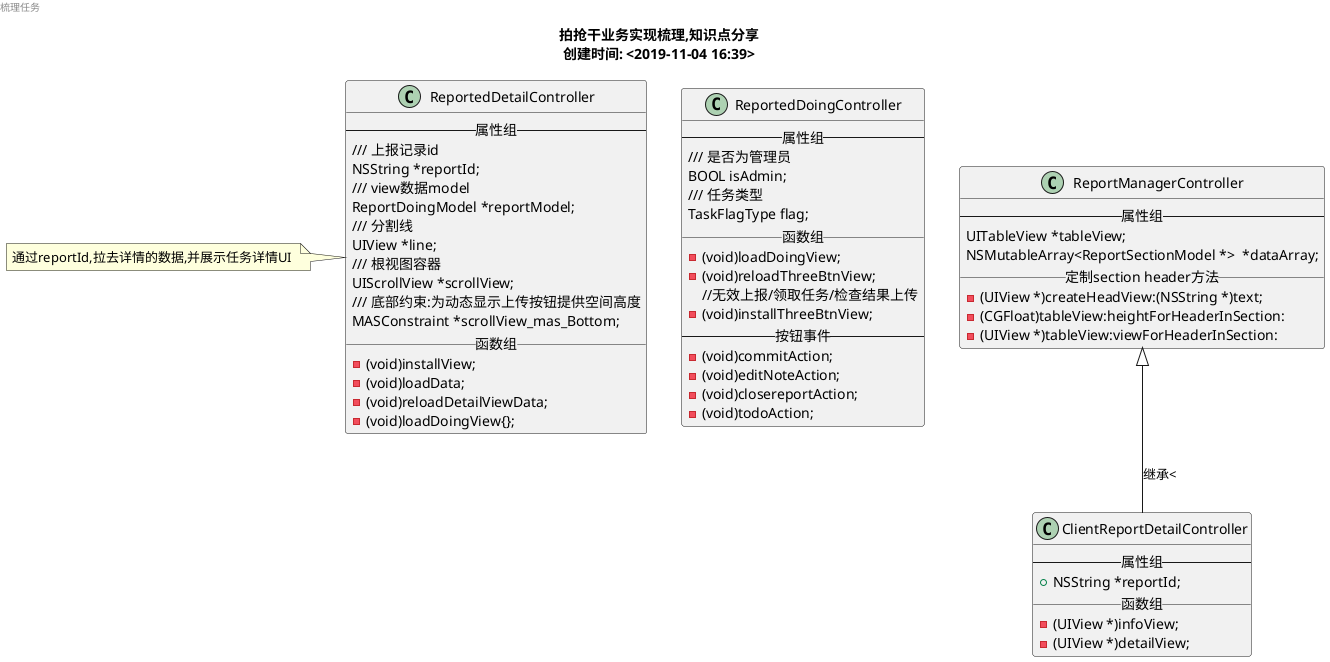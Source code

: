 #+BEGIN_SRC plantuml :file ~/Desktop/uml.png
@startuml
scale 1
page 1x1
title
        拍抢干业务实现梳理,知识点分享
        创建时间: <2019-11-04 16:39>
        endtitle
        left header
           梳理任务
        endheader
        class "ReportedDetailController" as detail {
                --属性组 --
                /// 上报记录id
                NSString *reportId;
                /// view数据model
                ReportDoingModel *reportModel;
                /// 分割线
                UIView *line;
                /// 根视图容器
                UIScrollView *scrollView;
                /// 底部约束:为动态显示上传按钮提供空间高度
                MASConstraint *scrollView_mas_Bottom;
                __ 函数组__
                -(void)installView;
                -(void)loadData;
                -(void)reloadDetailViewData;
                -(void)loadDoingView{}; 
        }
        note left of detail
               通过reportId,拉去详情的数据,并展示任务详情UI 
        end note
        
        class "ReportedDoingController" as Doing {
                --属性组 --
                /// 是否为管理员
                BOOL isAdmin;
                /// 任务类型
                TaskFlagType flag;
                __ 函数组__
                -(void)loadDoingView;
                -(void)reloadThreeBtnView;
                //无效上报/领取任务/检查结果上传
                -(void)installThreeBtnView;
                --按钮事件--
                -(void)commitAction;
                -(void)editNoteAction;
                -(void)closereportAction;
                -(void)todoAction;
        }
        class "ClientReportDetailController" as clientDetail {
                --属性组 --
                +NSString *reportId;
                __ 函数组__
                -(UIView *)infoView;
                -(UIView *)detailView;
        }
        class "ReportManagerController" as reportMag {
                --属性组 --
                UITableView *tableView;
                 NSMutableArray<ReportSectionModel *>  *dataArray; 
                __ 定制section header方法__
                -(UIView *)createHeadView:(NSString *)text;
                -(CGFloat)tableView:heightForHeaderInSection:
                -(UIView *)tableView:viewForHeaderInSection:
        }

        reportMag <|-- clientDetail:继承<
        
        @enduml
        #+END_SRC
